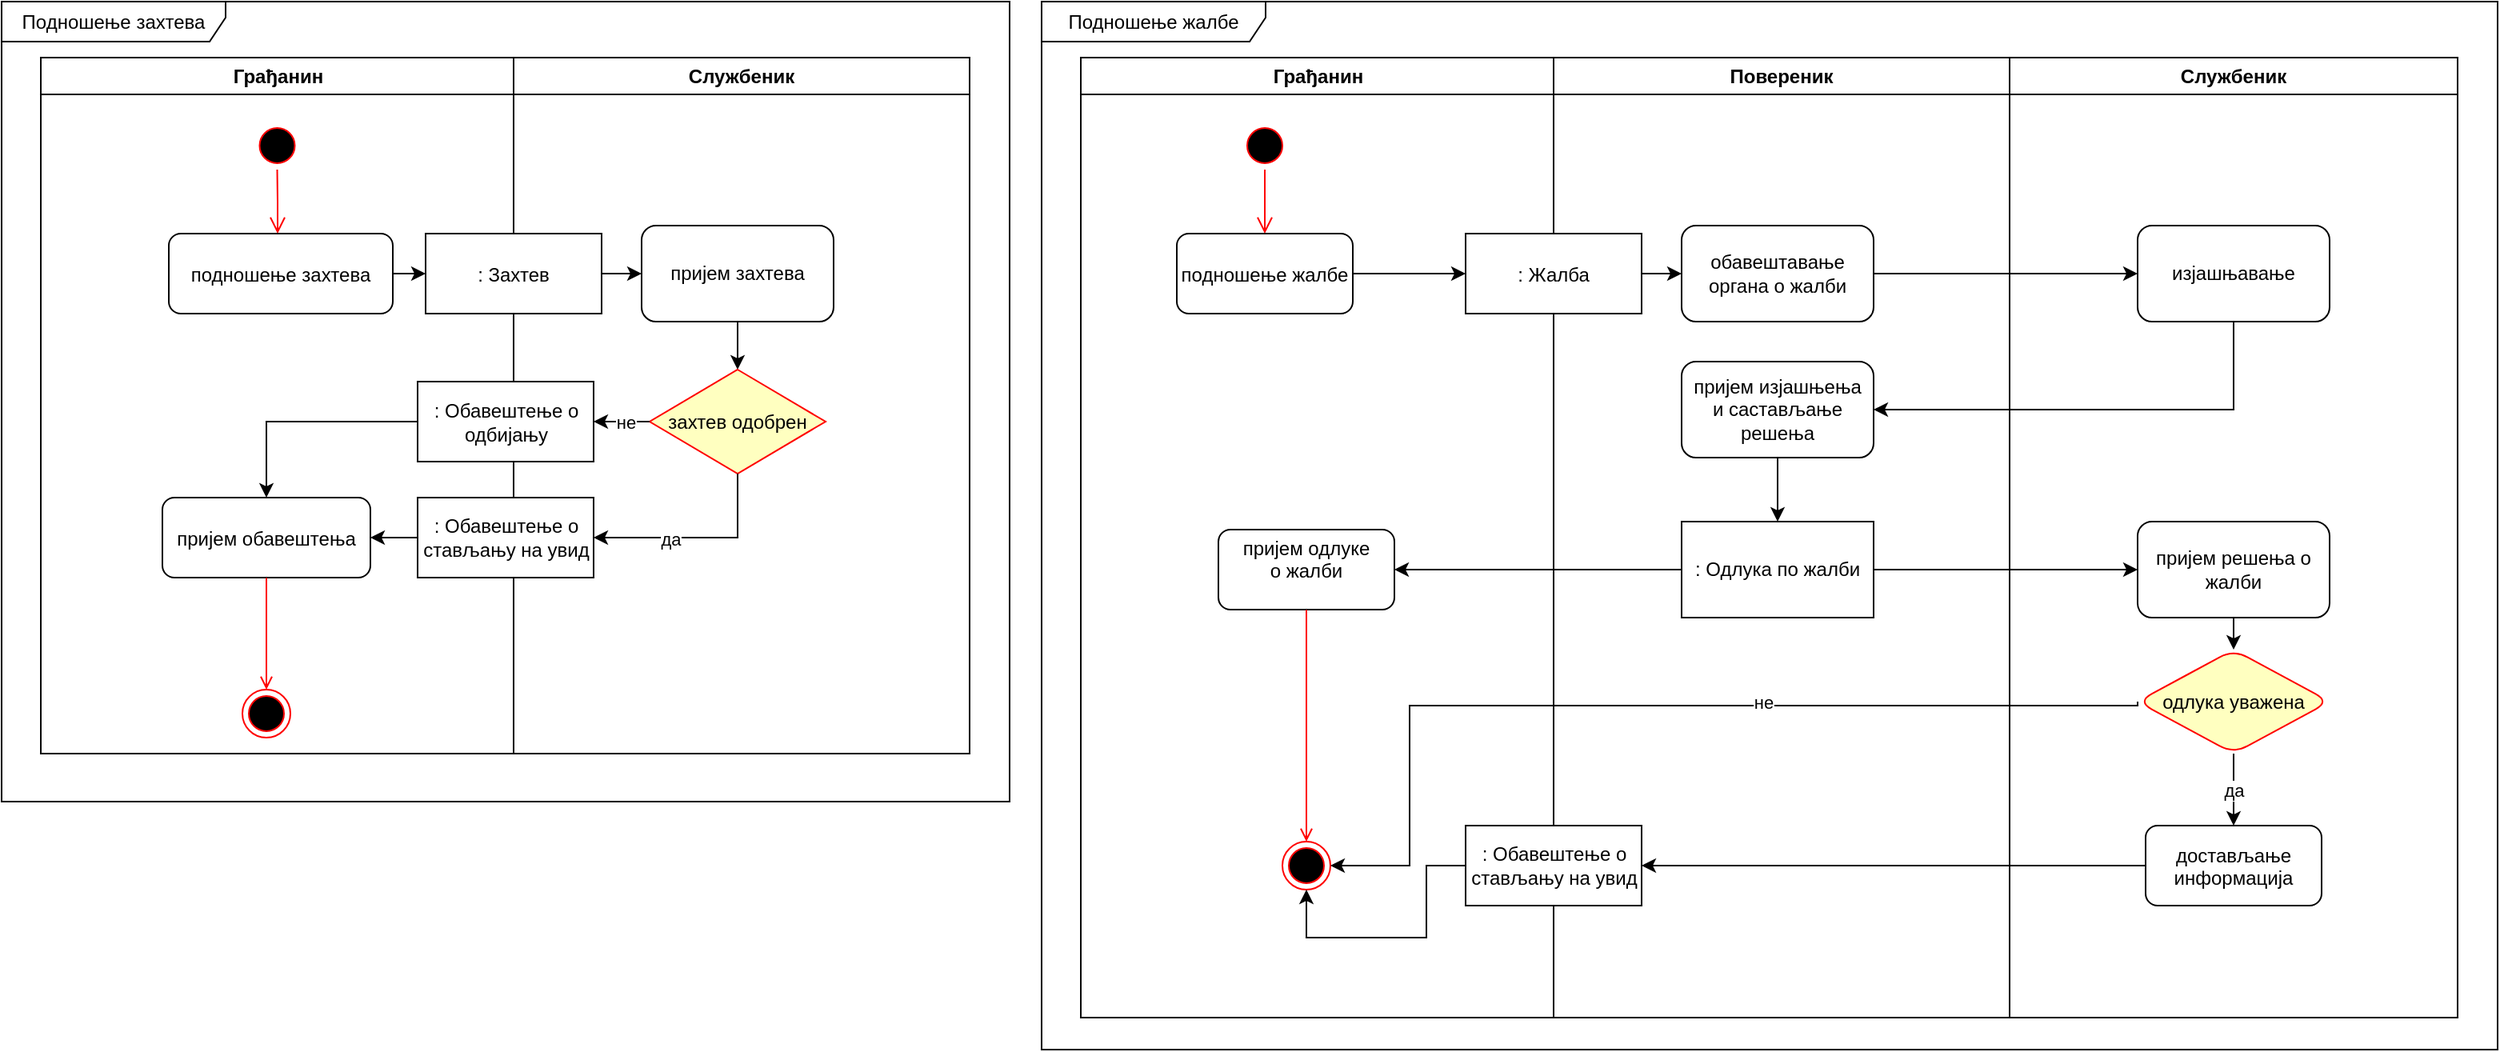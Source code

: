 <mxfile version="13.3.4" type="device"><diagram name="Page-1" id="e7e014a7-5840-1c2e-5031-d8a46d1fe8dd"><mxGraphModel dx="1182" dy="771" grid="1" gridSize="10" guides="1" tooltips="1" connect="1" arrows="1" fold="1" page="1" pageScale="1" pageWidth="1169" pageHeight="826" background="#ffffff" math="0" shadow="0"><root><mxCell id="0"/><mxCell id="1" parent="0"/><mxCell id="LvF2zD1SvlHuJESR1Bme-119" value="Подношење жалбе" style="shape=umlFrame;whiteSpace=wrap;html=1;rounded=0;width=140;height=25;" vertex="1" parent="1"><mxGeometry x="770" y="80" width="910" height="655" as="geometry"/></mxCell><mxCell id="LvF2zD1SvlHuJESR1Bme-74" value="Службеник" style="swimlane;whiteSpace=wrap" vertex="1" parent="1"><mxGeometry x="1375" y="115" width="280" height="600" as="geometry"/></mxCell><mxCell id="LvF2zD1SvlHuJESR1Bme-86" value="изјашњавање" style="rounded=1;whiteSpace=wrap;html=1;" vertex="1" parent="LvF2zD1SvlHuJESR1Bme-74"><mxGeometry x="80" y="105" width="120" height="60" as="geometry"/></mxCell><mxCell id="LvF2zD1SvlHuJESR1Bme-71" value="достављање&#xA;информација" style="rounded=1;" vertex="1" parent="LvF2zD1SvlHuJESR1Bme-74"><mxGeometry x="85" y="480" width="110" height="50" as="geometry"/></mxCell><mxCell id="LvF2zD1SvlHuJESR1Bme-109" style="edgeStyle=orthogonalEdgeStyle;rounded=0;orthogonalLoop=1;jettySize=auto;html=1;exitX=0.5;exitY=1;exitDx=0;exitDy=0;entryX=0.5;entryY=0;entryDx=0;entryDy=0;" edge="1" parent="LvF2zD1SvlHuJESR1Bme-74" source="LvF2zD1SvlHuJESR1Bme-97" target="LvF2zD1SvlHuJESR1Bme-105"><mxGeometry relative="1" as="geometry"/></mxCell><mxCell id="LvF2zD1SvlHuJESR1Bme-97" value="пријем решења о жалби" style="rounded=1;whiteSpace=wrap;html=1;" vertex="1" parent="LvF2zD1SvlHuJESR1Bme-74"><mxGeometry x="80" y="290" width="120" height="60" as="geometry"/></mxCell><mxCell id="LvF2zD1SvlHuJESR1Bme-110" value="да" style="edgeStyle=orthogonalEdgeStyle;rounded=0;orthogonalLoop=1;jettySize=auto;html=1;exitX=0.5;exitY=1;exitDx=0;exitDy=0;entryX=0.5;entryY=0;entryDx=0;entryDy=0;" edge="1" parent="LvF2zD1SvlHuJESR1Bme-74" source="LvF2zD1SvlHuJESR1Bme-105" target="LvF2zD1SvlHuJESR1Bme-71"><mxGeometry relative="1" as="geometry"/></mxCell><mxCell id="LvF2zD1SvlHuJESR1Bme-105" value="одлука уважена" style="rhombus;whiteSpace=wrap;html=1;fillColor=#ffffc0;strokeColor=#ff0000;rounded=1;" vertex="1" parent="LvF2zD1SvlHuJESR1Bme-74"><mxGeometry x="80" y="370" width="120" height="65" as="geometry"/></mxCell><mxCell id="LvF2zD1SvlHuJESR1Bme-84" value="пријем одлуке&#xA;о жалби&#xA;" style="rounded=1;" vertex="1" parent="1"><mxGeometry x="880.5" y="410" width="110" height="50" as="geometry"/></mxCell><mxCell id="LvF2zD1SvlHuJESR1Bme-87" style="edgeStyle=orthogonalEdgeStyle;rounded=0;orthogonalLoop=1;jettySize=auto;html=1;exitX=1;exitY=0.5;exitDx=0;exitDy=0;entryX=0;entryY=0.5;entryDx=0;entryDy=0;" edge="1" parent="1" source="LvF2zD1SvlHuJESR1Bme-85" target="LvF2zD1SvlHuJESR1Bme-86"><mxGeometry relative="1" as="geometry"/></mxCell><mxCell id="LvF2zD1SvlHuJESR1Bme-91" style="edgeStyle=orthogonalEdgeStyle;rounded=0;orthogonalLoop=1;jettySize=auto;html=1;exitX=0.5;exitY=1;exitDx=0;exitDy=0;entryX=1;entryY=0.5;entryDx=0;entryDy=0;" edge="1" parent="1" source="LvF2zD1SvlHuJESR1Bme-86" target="LvF2zD1SvlHuJESR1Bme-89"><mxGeometry relative="1" as="geometry"/></mxCell><mxCell id="LvF2zD1SvlHuJESR1Bme-73" value="" style="endArrow=open;strokeColor=#FF0000;endFill=1;rounded=0;exitX=0.5;exitY=1;exitDx=0;exitDy=0;" edge="1" parent="1" target="LvF2zD1SvlHuJESR1Bme-72" source="LvF2zD1SvlHuJESR1Bme-84"><mxGeometry relative="1" as="geometry"><mxPoint x="930" y="267" as="sourcePoint"/></mxGeometry></mxCell><mxCell id="LvF2zD1SvlHuJESR1Bme-78" value="Повереник" style="swimlane;whiteSpace=wrap" vertex="1" parent="1"><mxGeometry x="1090" y="115" width="285" height="600" as="geometry"/></mxCell><mxCell id="LvF2zD1SvlHuJESR1Bme-85" value="&lt;div&gt;обавештавање&lt;/div&gt;&lt;div&gt;органа о жалби&lt;br&gt;&lt;/div&gt;" style="rounded=1;whiteSpace=wrap;html=1;" vertex="1" parent="LvF2zD1SvlHuJESR1Bme-78"><mxGeometry x="80" y="105" width="120" height="60" as="geometry"/></mxCell><mxCell id="LvF2zD1SvlHuJESR1Bme-99" style="edgeStyle=orthogonalEdgeStyle;rounded=0;orthogonalLoop=1;jettySize=auto;html=1;exitX=0.5;exitY=1;exitDx=0;exitDy=0;entryX=0.5;entryY=0;entryDx=0;entryDy=0;" edge="1" parent="LvF2zD1SvlHuJESR1Bme-78" source="LvF2zD1SvlHuJESR1Bme-89" target="LvF2zD1SvlHuJESR1Bme-102"><mxGeometry relative="1" as="geometry"><mxPoint x="140" y="300" as="targetPoint"/></mxGeometry></mxCell><mxCell id="LvF2zD1SvlHuJESR1Bme-89" value="&lt;div&gt;пријем изјашњења&lt;/div&gt;&lt;div&gt;и састављање решења&lt;br&gt;&lt;/div&gt;" style="rounded=1;whiteSpace=wrap;html=1;" vertex="1" parent="LvF2zD1SvlHuJESR1Bme-78"><mxGeometry x="80" y="190" width="120" height="60" as="geometry"/></mxCell><mxCell id="LvF2zD1SvlHuJESR1Bme-102" value=": Одлука по жалби" style="rounded=0;whiteSpace=wrap;html=1;" vertex="1" parent="LvF2zD1SvlHuJESR1Bme-78"><mxGeometry x="80" y="290" width="120" height="60" as="geometry"/></mxCell><mxCell id="LvF2zD1SvlHuJESR1Bme-67" value="Грађанин" style="swimlane;whiteSpace=wrap;startSize=23;" vertex="1" parent="1"><mxGeometry x="794.5" y="115" width="295.5" height="600" as="geometry"/></mxCell><mxCell id="LvF2zD1SvlHuJESR1Bme-68" value="" style="ellipse;shape=startState;fillColor=#000000;strokeColor=#ff0000;" vertex="1" parent="LvF2zD1SvlHuJESR1Bme-67"><mxGeometry x="100" y="40" width="30" height="30" as="geometry"/></mxCell><mxCell id="LvF2zD1SvlHuJESR1Bme-69" value="" style="edgeStyle=elbowEdgeStyle;elbow=horizontal;verticalAlign=bottom;endArrow=open;endSize=8;strokeColor=#FF0000;endFill=1;rounded=0" edge="1" parent="LvF2zD1SvlHuJESR1Bme-67" source="LvF2zD1SvlHuJESR1Bme-68" target="LvF2zD1SvlHuJESR1Bme-70"><mxGeometry x="100" y="40" as="geometry"><mxPoint x="115" y="110" as="targetPoint"/></mxGeometry></mxCell><mxCell id="LvF2zD1SvlHuJESR1Bme-70" value="подношење жалбе" style="rounded=1;" vertex="1" parent="LvF2zD1SvlHuJESR1Bme-67"><mxGeometry x="60" y="110" width="110" height="50" as="geometry"/></mxCell><mxCell id="LvF2zD1SvlHuJESR1Bme-72" value="" style="ellipse;shape=endState;fillColor=#000000;strokeColor=#ff0000" vertex="1" parent="LvF2zD1SvlHuJESR1Bme-67"><mxGeometry x="126" y="490" width="30" height="30" as="geometry"/></mxCell><mxCell id="LvF2zD1SvlHuJESR1Bme-76" value=": Жалба" style="" vertex="1" parent="LvF2zD1SvlHuJESR1Bme-67"><mxGeometry x="240.5" y="110" width="110" height="50" as="geometry"/></mxCell><mxCell id="LvF2zD1SvlHuJESR1Bme-79" style="edgeStyle=orthogonalEdgeStyle;rounded=0;orthogonalLoop=1;jettySize=auto;html=1;exitX=1;exitY=0.5;exitDx=0;exitDy=0;entryX=0;entryY=0.5;entryDx=0;entryDy=0;" edge="1" source="LvF2zD1SvlHuJESR1Bme-70" target="LvF2zD1SvlHuJESR1Bme-76" parent="LvF2zD1SvlHuJESR1Bme-67"><mxGeometry relative="1" as="geometry"/></mxCell><mxCell id="LvF2zD1SvlHuJESR1Bme-115" style="edgeStyle=orthogonalEdgeStyle;rounded=0;orthogonalLoop=1;jettySize=auto;html=1;exitX=0;exitY=0.5;exitDx=0;exitDy=0;entryX=0.5;entryY=1;entryDx=0;entryDy=0;" edge="1" parent="LvF2zD1SvlHuJESR1Bme-67" source="LvF2zD1SvlHuJESR1Bme-113" target="LvF2zD1SvlHuJESR1Bme-72"><mxGeometry relative="1" as="geometry"><Array as="points"><mxPoint x="216" y="505"/><mxPoint x="216" y="550"/><mxPoint x="141" y="550"/></Array></mxGeometry></mxCell><mxCell id="LvF2zD1SvlHuJESR1Bme-113" value="&lt;div&gt;: Обавештење о&lt;/div&gt;&lt;div&gt;стављању на увид&lt;/div&gt;" style="html=1;rounded=0;" vertex="1" parent="LvF2zD1SvlHuJESR1Bme-67"><mxGeometry x="240.5" y="480" width="110" height="50" as="geometry"/></mxCell><mxCell id="LvF2zD1SvlHuJESR1Bme-88" style="edgeStyle=orthogonalEdgeStyle;rounded=0;orthogonalLoop=1;jettySize=auto;html=1;exitX=1;exitY=0.5;exitDx=0;exitDy=0;entryX=0;entryY=0.5;entryDx=0;entryDy=0;" edge="1" parent="1" source="LvF2zD1SvlHuJESR1Bme-76" target="LvF2zD1SvlHuJESR1Bme-85"><mxGeometry relative="1" as="geometry"/></mxCell><mxCell id="LvF2zD1SvlHuJESR1Bme-103" style="edgeStyle=orthogonalEdgeStyle;rounded=0;orthogonalLoop=1;jettySize=auto;html=1;exitX=0;exitY=0.5;exitDx=0;exitDy=0;entryX=1;entryY=0.5;entryDx=0;entryDy=0;" edge="1" parent="1" source="LvF2zD1SvlHuJESR1Bme-102" target="LvF2zD1SvlHuJESR1Bme-84"><mxGeometry relative="1" as="geometry"/></mxCell><mxCell id="LvF2zD1SvlHuJESR1Bme-104" style="edgeStyle=orthogonalEdgeStyle;rounded=0;orthogonalLoop=1;jettySize=auto;html=1;exitX=1;exitY=0.5;exitDx=0;exitDy=0;entryX=0;entryY=0.5;entryDx=0;entryDy=0;" edge="1" parent="1" source="LvF2zD1SvlHuJESR1Bme-102" target="LvF2zD1SvlHuJESR1Bme-97"><mxGeometry relative="1" as="geometry"/></mxCell><mxCell id="LvF2zD1SvlHuJESR1Bme-108" style="edgeStyle=orthogonalEdgeStyle;rounded=0;orthogonalLoop=1;jettySize=auto;html=1;exitX=0;exitY=0.5;exitDx=0;exitDy=0;entryX=1;entryY=0.5;entryDx=0;entryDy=0;" edge="1" parent="1" source="LvF2zD1SvlHuJESR1Bme-105" target="LvF2zD1SvlHuJESR1Bme-72"><mxGeometry relative="1" as="geometry"><Array as="points"><mxPoint x="1455" y="520"/><mxPoint x="1000" y="520"/><mxPoint x="1000" y="620"/></Array></mxGeometry></mxCell><mxCell id="LvF2zD1SvlHuJESR1Bme-116" value="не" style="edgeLabel;html=1;align=center;verticalAlign=middle;resizable=0;points=[];" vertex="1" connectable="0" parent="LvF2zD1SvlHuJESR1Bme-108"><mxGeometry x="-0.219" y="-2" relative="1" as="geometry"><mxPoint as="offset"/></mxGeometry></mxCell><mxCell id="LvF2zD1SvlHuJESR1Bme-114" style="edgeStyle=orthogonalEdgeStyle;rounded=0;orthogonalLoop=1;jettySize=auto;html=1;exitX=0;exitY=0.5;exitDx=0;exitDy=0;entryX=1;entryY=0.5;entryDx=0;entryDy=0;" edge="1" parent="1" source="LvF2zD1SvlHuJESR1Bme-71" target="LvF2zD1SvlHuJESR1Bme-113"><mxGeometry relative="1" as="geometry"/></mxCell><mxCell id="LvF2zD1SvlHuJESR1Bme-120" value="Подношење захтева" style="shape=umlFrame;whiteSpace=wrap;html=1;rounded=0;width=140;height=25;" vertex="1" parent="1"><mxGeometry x="120" y="80" width="630" height="500" as="geometry"/></mxCell><mxCell id="LvF2zD1SvlHuJESR1Bme-128" value="пријем обавештења" style="rounded=1;" vertex="1" parent="1"><mxGeometry x="220.5" y="390" width="130" height="50" as="geometry"/></mxCell><mxCell id="LvF2zD1SvlHuJESR1Bme-131" value="" style="endArrow=open;strokeColor=#FF0000;endFill=1;rounded=0;exitX=0.5;exitY=1;exitDx=0;exitDy=0;" edge="1" source="LvF2zD1SvlHuJESR1Bme-128" target="LvF2zD1SvlHuJESR1Bme-141" parent="1"><mxGeometry relative="1" as="geometry"><mxPoint x="280" y="267" as="sourcePoint"/></mxGeometry></mxCell><mxCell id="LvF2zD1SvlHuJESR1Bme-132" value="Службеник" style="swimlane;whiteSpace=wrap" vertex="1" parent="1"><mxGeometry x="440" y="115" width="285" height="435" as="geometry"/></mxCell><mxCell id="LvF2zD1SvlHuJESR1Bme-159" style="edgeStyle=orthogonalEdgeStyle;rounded=0;orthogonalLoop=1;jettySize=auto;html=1;exitX=0.5;exitY=1;exitDx=0;exitDy=0;entryX=0.5;entryY=0;entryDx=0;entryDy=0;" edge="1" parent="LvF2zD1SvlHuJESR1Bme-132" source="LvF2zD1SvlHuJESR1Bme-133" target="LvF2zD1SvlHuJESR1Bme-156"><mxGeometry relative="1" as="geometry"/></mxCell><mxCell id="LvF2zD1SvlHuJESR1Bme-133" value="пријем захтева" style="rounded=1;whiteSpace=wrap;html=1;" vertex="1" parent="LvF2zD1SvlHuJESR1Bme-132"><mxGeometry x="80" y="105" width="120" height="60" as="geometry"/></mxCell><mxCell id="LvF2zD1SvlHuJESR1Bme-156" value="захтев одобрен" style="rhombus;whiteSpace=wrap;html=1;fillColor=#ffffc0;strokeColor=#ff0000;rounded=0;" vertex="1" parent="LvF2zD1SvlHuJESR1Bme-132"><mxGeometry x="85" y="195" width="110" height="65" as="geometry"/></mxCell><mxCell id="LvF2zD1SvlHuJESR1Bme-137" value="Грађанин" style="swimlane;whiteSpace=wrap;startSize=23;" vertex="1" parent="1"><mxGeometry x="144.5" y="115" width="295.5" height="435" as="geometry"/></mxCell><mxCell id="LvF2zD1SvlHuJESR1Bme-138" value="" style="ellipse;shape=startState;fillColor=#000000;strokeColor=#ff0000;" vertex="1" parent="LvF2zD1SvlHuJESR1Bme-137"><mxGeometry x="132.75" y="40" width="30" height="30" as="geometry"/></mxCell><mxCell id="LvF2zD1SvlHuJESR1Bme-139" value="" style="edgeStyle=elbowEdgeStyle;elbow=horizontal;verticalAlign=bottom;endArrow=open;endSize=8;strokeColor=#FF0000;endFill=1;rounded=0" edge="1" parent="LvF2zD1SvlHuJESR1Bme-137" source="LvF2zD1SvlHuJESR1Bme-138" target="LvF2zD1SvlHuJESR1Bme-140"><mxGeometry x="100" y="40" as="geometry"><mxPoint x="115" y="110" as="targetPoint"/></mxGeometry></mxCell><mxCell id="LvF2zD1SvlHuJESR1Bme-140" value="подношење захтева" style="rounded=1;" vertex="1" parent="LvF2zD1SvlHuJESR1Bme-137"><mxGeometry x="80" y="110" width="140" height="50" as="geometry"/></mxCell><mxCell id="LvF2zD1SvlHuJESR1Bme-141" value="" style="ellipse;shape=endState;fillColor=#000000;strokeColor=#ff0000" vertex="1" parent="LvF2zD1SvlHuJESR1Bme-137"><mxGeometry x="126" y="395" width="30" height="30" as="geometry"/></mxCell><mxCell id="LvF2zD1SvlHuJESR1Bme-142" value=": Захтев" style="" vertex="1" parent="LvF2zD1SvlHuJESR1Bme-137"><mxGeometry x="240.5" y="110" width="110" height="50" as="geometry"/></mxCell><mxCell id="LvF2zD1SvlHuJESR1Bme-143" style="edgeStyle=orthogonalEdgeStyle;rounded=0;orthogonalLoop=1;jettySize=auto;html=1;exitX=1;exitY=0.5;exitDx=0;exitDy=0;entryX=0;entryY=0.5;entryDx=0;entryDy=0;" edge="1" parent="LvF2zD1SvlHuJESR1Bme-137" source="LvF2zD1SvlHuJESR1Bme-140" target="LvF2zD1SvlHuJESR1Bme-142"><mxGeometry relative="1" as="geometry"/></mxCell><mxCell id="LvF2zD1SvlHuJESR1Bme-146" style="edgeStyle=orthogonalEdgeStyle;rounded=0;orthogonalLoop=1;jettySize=auto;html=1;exitX=1;exitY=0.5;exitDx=0;exitDy=0;entryX=0;entryY=0.5;entryDx=0;entryDy=0;" edge="1" source="LvF2zD1SvlHuJESR1Bme-142" target="LvF2zD1SvlHuJESR1Bme-133" parent="1"><mxGeometry relative="1" as="geometry"/></mxCell><mxCell id="LvF2zD1SvlHuJESR1Bme-160" style="edgeStyle=orthogonalEdgeStyle;rounded=0;orthogonalLoop=1;jettySize=auto;html=1;exitX=0;exitY=0.5;exitDx=0;exitDy=0;entryX=1;entryY=0.5;entryDx=0;entryDy=0;" edge="1" parent="1" source="LvF2zD1SvlHuJESR1Bme-156" target="LvF2zD1SvlHuJESR1Bme-164"><mxGeometry relative="1" as="geometry"/></mxCell><mxCell id="LvF2zD1SvlHuJESR1Bme-161" value="не" style="edgeLabel;html=1;align=center;verticalAlign=middle;resizable=0;points=[];" vertex="1" connectable="0" parent="LvF2zD1SvlHuJESR1Bme-160"><mxGeometry x="0.016" y="1" relative="1" as="geometry"><mxPoint x="3" y="-1" as="offset"/></mxGeometry></mxCell><mxCell id="LvF2zD1SvlHuJESR1Bme-165" style="edgeStyle=orthogonalEdgeStyle;rounded=0;orthogonalLoop=1;jettySize=auto;html=1;exitX=0;exitY=0.5;exitDx=0;exitDy=0;entryX=1;entryY=0.5;entryDx=0;entryDy=0;" edge="1" parent="1" source="LvF2zD1SvlHuJESR1Bme-145" target="LvF2zD1SvlHuJESR1Bme-128"><mxGeometry relative="1" as="geometry"/></mxCell><mxCell id="LvF2zD1SvlHuJESR1Bme-145" value="&lt;div&gt;: Обавештење о&lt;/div&gt;&lt;div&gt;стављању на увид&lt;/div&gt;" style="html=1;rounded=0;" vertex="1" parent="1"><mxGeometry x="380" y="390" width="110" height="50" as="geometry"/></mxCell><mxCell id="LvF2zD1SvlHuJESR1Bme-162" style="edgeStyle=orthogonalEdgeStyle;rounded=0;orthogonalLoop=1;jettySize=auto;html=1;exitX=0.5;exitY=1;exitDx=0;exitDy=0;entryX=1;entryY=0.5;entryDx=0;entryDy=0;" edge="1" parent="1" source="LvF2zD1SvlHuJESR1Bme-156" target="LvF2zD1SvlHuJESR1Bme-145"><mxGeometry relative="1" as="geometry"/></mxCell><mxCell id="LvF2zD1SvlHuJESR1Bme-163" value="да" style="edgeLabel;html=1;align=center;verticalAlign=middle;resizable=0;points=[];" vertex="1" connectable="0" parent="LvF2zD1SvlHuJESR1Bme-162"><mxGeometry x="0.029" y="-15" relative="1" as="geometry"><mxPoint x="-15" y="16" as="offset"/></mxGeometry></mxCell><mxCell id="LvF2zD1SvlHuJESR1Bme-166" style="edgeStyle=orthogonalEdgeStyle;rounded=0;orthogonalLoop=1;jettySize=auto;html=1;exitX=0;exitY=0.5;exitDx=0;exitDy=0;entryX=0.5;entryY=0;entryDx=0;entryDy=0;" edge="1" parent="1" source="LvF2zD1SvlHuJESR1Bme-164" target="LvF2zD1SvlHuJESR1Bme-128"><mxGeometry relative="1" as="geometry"/></mxCell><mxCell id="LvF2zD1SvlHuJESR1Bme-164" value="&lt;div&gt;: Обавештење о&lt;/div&gt;&lt;div&gt;одбијању&lt;/div&gt;" style="html=1;rounded=0;" vertex="1" parent="1"><mxGeometry x="380" y="317.5" width="110" height="50" as="geometry"/></mxCell></root></mxGraphModel></diagram></mxfile>